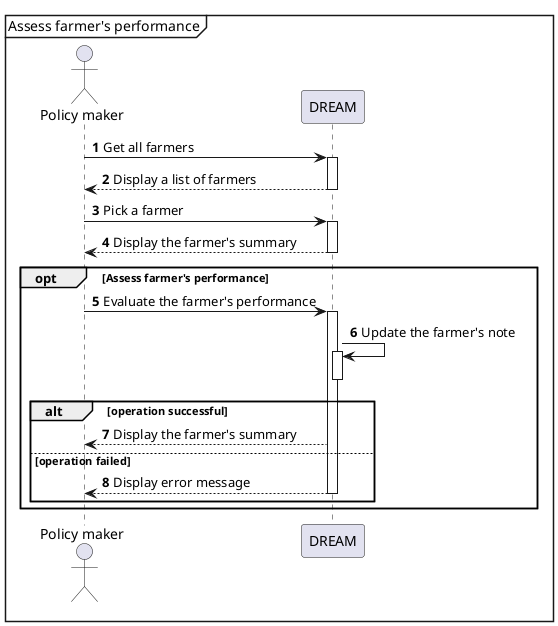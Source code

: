 @startuml Assess farmer's performence

mainframe Assess farmer's performance
autonumber

actor "Policy maker" as PolMaker
participant DREAM

PolMaker -> DREAM++: Get all farmers
DREAM --> PolMaker--: Display a list of farmers

PolMaker -> DREAM++: Pick a farmer
DREAM --> PolMaker--: Display the farmer's summary

opt Assess farmer's performance
    PolMaker -> DREAM++: Evaluate the farmer's performance
    DREAM -> DREAM++: Update the farmer's note
    deactivate DREAM

    alt operation successful
        DREAM --> PolMaker : Display the farmer's summary
    else operation failed
        DREAM --> PolMaker--: Display error message
    end
end

@enduml
